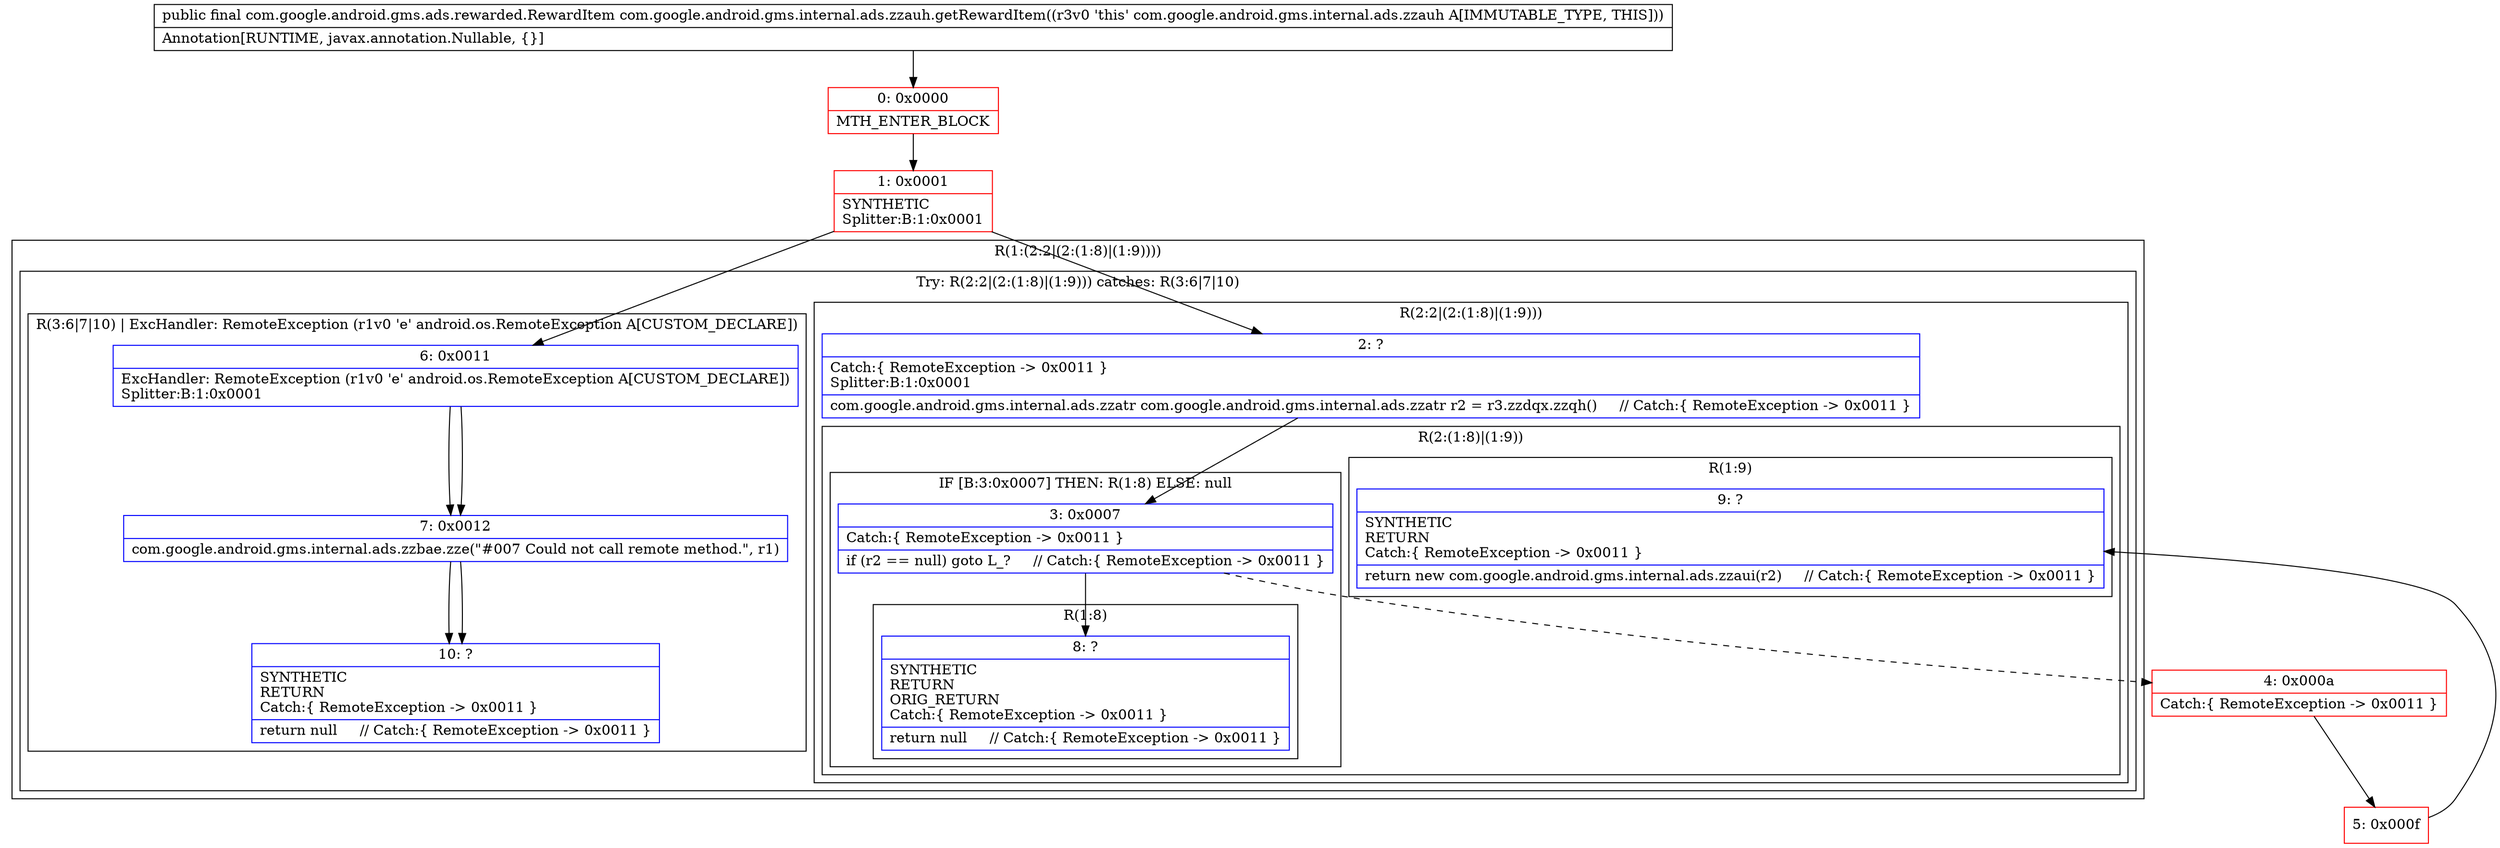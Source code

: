 digraph "CFG forcom.google.android.gms.internal.ads.zzauh.getRewardItem()Lcom\/google\/android\/gms\/ads\/rewarded\/RewardItem;" {
subgraph cluster_Region_923462879 {
label = "R(1:(2:2|(2:(1:8)|(1:9))))";
node [shape=record,color=blue];
subgraph cluster_TryCatchRegion_926314046 {
label = "Try: R(2:2|(2:(1:8)|(1:9))) catches: R(3:6|7|10)";
node [shape=record,color=blue];
subgraph cluster_Region_1632411027 {
label = "R(2:2|(2:(1:8)|(1:9)))";
node [shape=record,color=blue];
Node_2 [shape=record,label="{2\:\ ?|Catch:\{ RemoteException \-\> 0x0011 \}\lSplitter:B:1:0x0001\l|com.google.android.gms.internal.ads.zzatr com.google.android.gms.internal.ads.zzatr r2 = r3.zzdqx.zzqh()     \/\/ Catch:\{ RemoteException \-\> 0x0011 \}\l}"];
subgraph cluster_Region_521592415 {
label = "R(2:(1:8)|(1:9))";
node [shape=record,color=blue];
subgraph cluster_IfRegion_1697034394 {
label = "IF [B:3:0x0007] THEN: R(1:8) ELSE: null";
node [shape=record,color=blue];
Node_3 [shape=record,label="{3\:\ 0x0007|Catch:\{ RemoteException \-\> 0x0011 \}\l|if (r2 == null) goto L_?     \/\/ Catch:\{ RemoteException \-\> 0x0011 \}\l}"];
subgraph cluster_Region_1760895337 {
label = "R(1:8)";
node [shape=record,color=blue];
Node_8 [shape=record,label="{8\:\ ?|SYNTHETIC\lRETURN\lORIG_RETURN\lCatch:\{ RemoteException \-\> 0x0011 \}\l|return null     \/\/ Catch:\{ RemoteException \-\> 0x0011 \}\l}"];
}
}
subgraph cluster_Region_2103273759 {
label = "R(1:9)";
node [shape=record,color=blue];
Node_9 [shape=record,label="{9\:\ ?|SYNTHETIC\lRETURN\lCatch:\{ RemoteException \-\> 0x0011 \}\l|return new com.google.android.gms.internal.ads.zzaui(r2)     \/\/ Catch:\{ RemoteException \-\> 0x0011 \}\l}"];
}
}
}
subgraph cluster_Region_142169276 {
label = "R(3:6|7|10) | ExcHandler: RemoteException (r1v0 'e' android.os.RemoteException A[CUSTOM_DECLARE])\l";
node [shape=record,color=blue];
Node_6 [shape=record,label="{6\:\ 0x0011|ExcHandler: RemoteException (r1v0 'e' android.os.RemoteException A[CUSTOM_DECLARE])\lSplitter:B:1:0x0001\l}"];
Node_7 [shape=record,label="{7\:\ 0x0012|com.google.android.gms.internal.ads.zzbae.zze(\"#007 Could not call remote method.\", r1)\l}"];
Node_10 [shape=record,label="{10\:\ ?|SYNTHETIC\lRETURN\lCatch:\{ RemoteException \-\> 0x0011 \}\l|return null     \/\/ Catch:\{ RemoteException \-\> 0x0011 \}\l}"];
}
}
}
subgraph cluster_Region_142169276 {
label = "R(3:6|7|10) | ExcHandler: RemoteException (r1v0 'e' android.os.RemoteException A[CUSTOM_DECLARE])\l";
node [shape=record,color=blue];
Node_6 [shape=record,label="{6\:\ 0x0011|ExcHandler: RemoteException (r1v0 'e' android.os.RemoteException A[CUSTOM_DECLARE])\lSplitter:B:1:0x0001\l}"];
Node_7 [shape=record,label="{7\:\ 0x0012|com.google.android.gms.internal.ads.zzbae.zze(\"#007 Could not call remote method.\", r1)\l}"];
Node_10 [shape=record,label="{10\:\ ?|SYNTHETIC\lRETURN\lCatch:\{ RemoteException \-\> 0x0011 \}\l|return null     \/\/ Catch:\{ RemoteException \-\> 0x0011 \}\l}"];
}
Node_0 [shape=record,color=red,label="{0\:\ 0x0000|MTH_ENTER_BLOCK\l}"];
Node_1 [shape=record,color=red,label="{1\:\ 0x0001|SYNTHETIC\lSplitter:B:1:0x0001\l}"];
Node_4 [shape=record,color=red,label="{4\:\ 0x000a|Catch:\{ RemoteException \-\> 0x0011 \}\l}"];
Node_5 [shape=record,color=red,label="{5\:\ 0x000f}"];
MethodNode[shape=record,label="{public final com.google.android.gms.ads.rewarded.RewardItem com.google.android.gms.internal.ads.zzauh.getRewardItem((r3v0 'this' com.google.android.gms.internal.ads.zzauh A[IMMUTABLE_TYPE, THIS]))  | Annotation[RUNTIME, javax.annotation.Nullable, \{\}]\l}"];
MethodNode -> Node_0;
Node_2 -> Node_3;
Node_3 -> Node_4[style=dashed];
Node_3 -> Node_8;
Node_6 -> Node_7;
Node_7 -> Node_10;
Node_6 -> Node_7;
Node_7 -> Node_10;
Node_0 -> Node_1;
Node_1 -> Node_2;
Node_1 -> Node_6;
Node_4 -> Node_5;
Node_5 -> Node_9;
}

